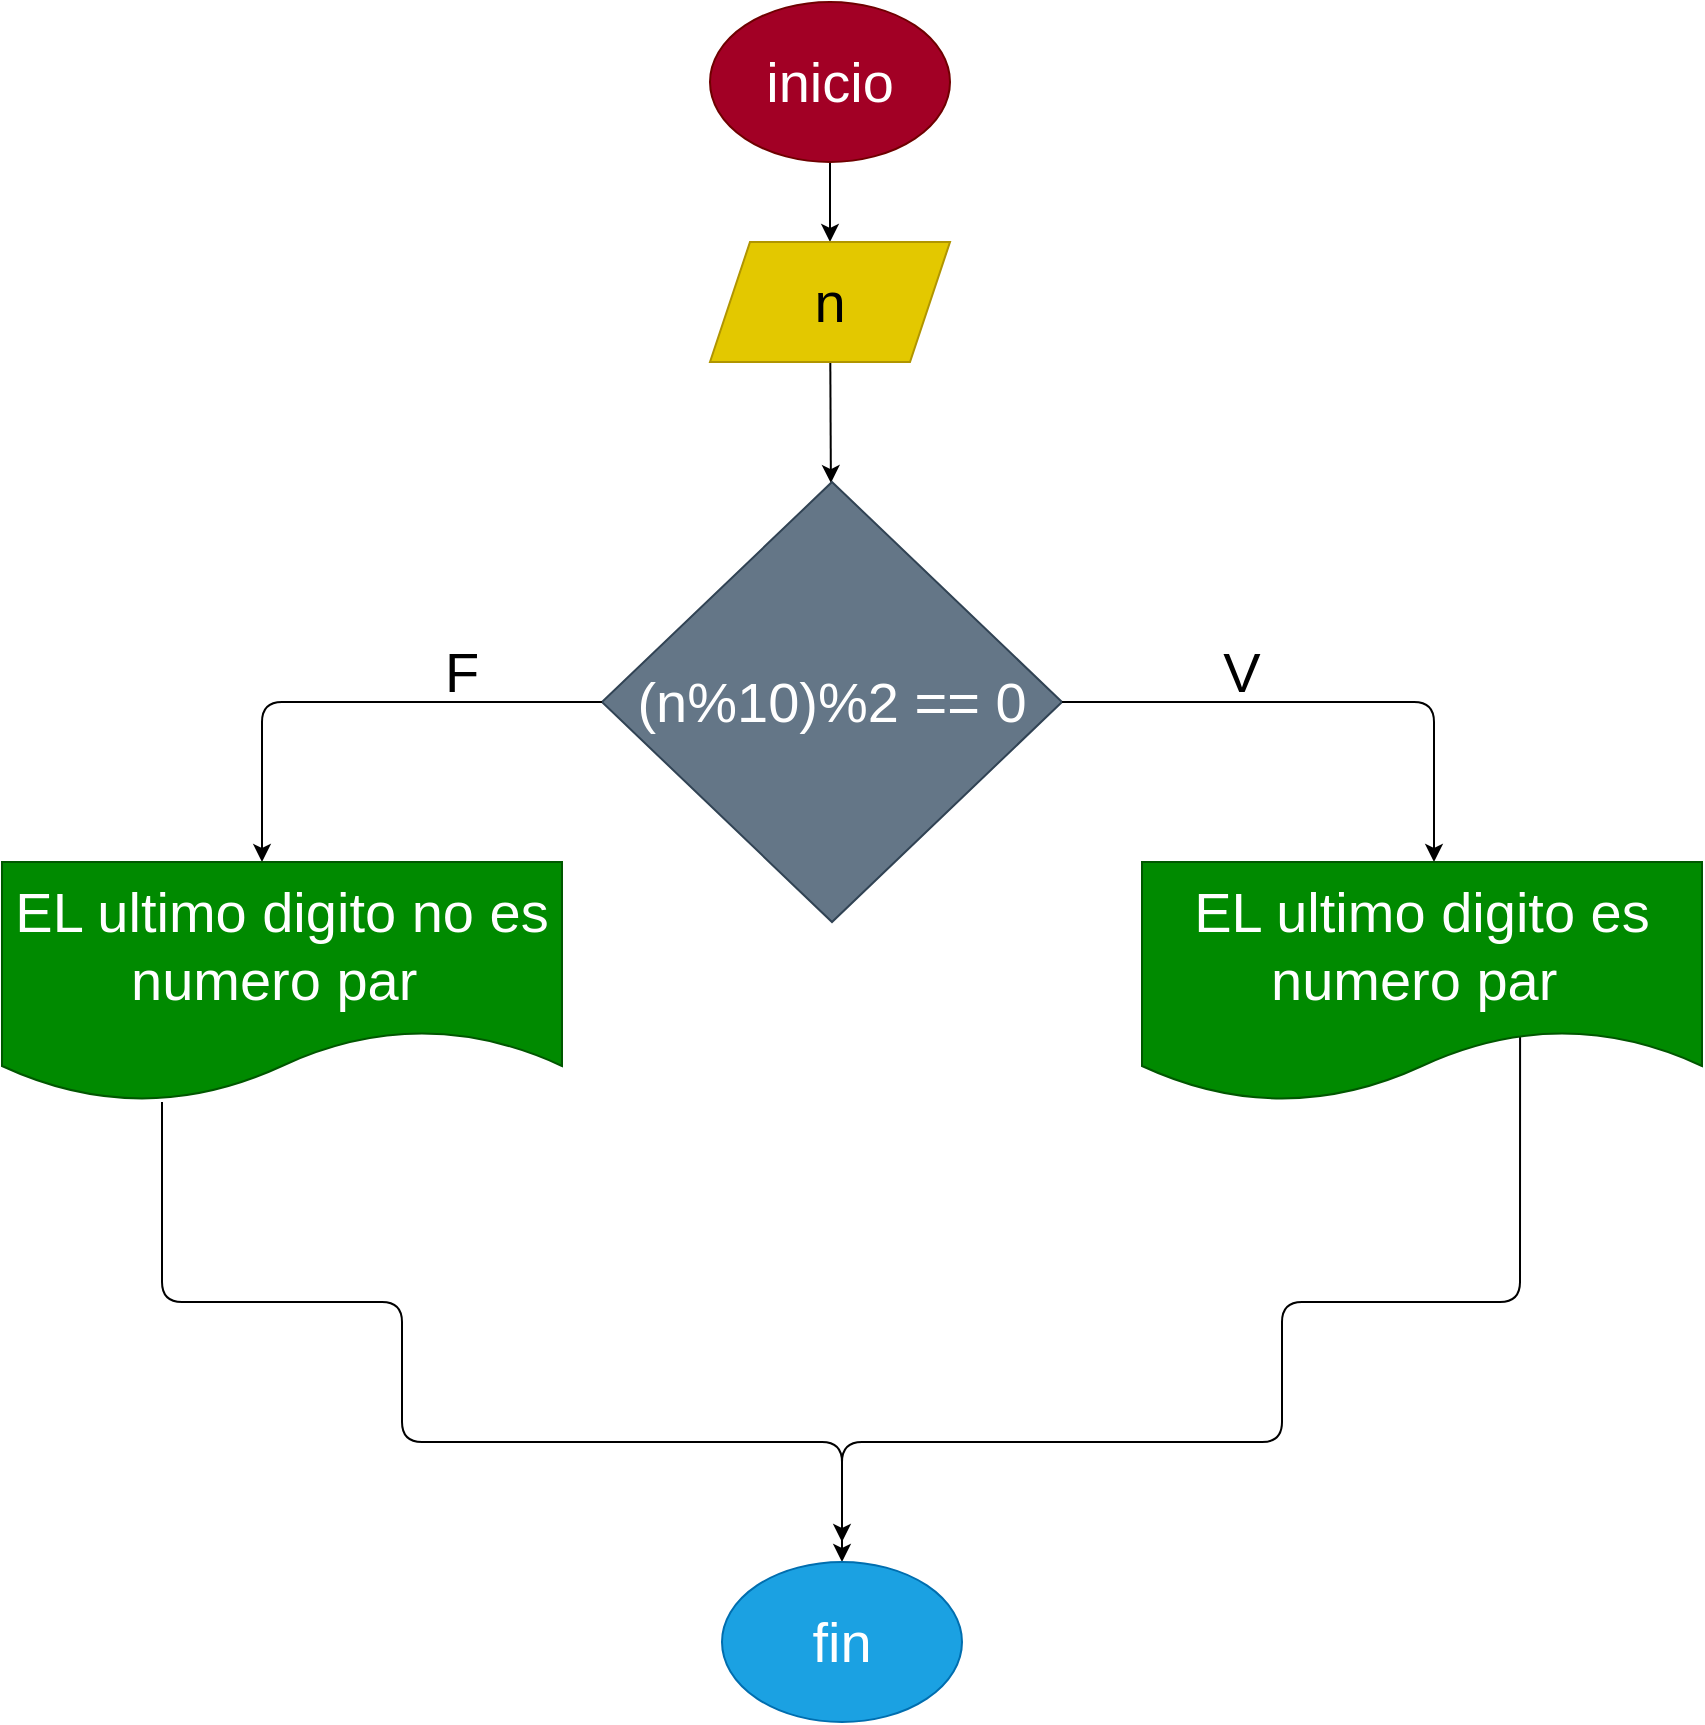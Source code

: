 <mxfile>
    <diagram id="rL8KfXYMjkAo95G9GXUX" name="Page-1">
        <mxGraphModel dx="1152" dy="534" grid="1" gridSize="10" guides="1" tooltips="1" connect="1" arrows="1" fold="1" page="1" pageScale="1" pageWidth="827" pageHeight="1169" math="0" shadow="0">
            <root>
                <mxCell id="0"/>
                <mxCell id="1" parent="0"/>
                <mxCell id="2" value="" style="edgeStyle=none;html=1;fontSize=28;" edge="1" parent="1" target="4">
                    <mxGeometry relative="1" as="geometry">
                        <mxPoint x="414" y="100" as="sourcePoint"/>
                    </mxGeometry>
                </mxCell>
                <mxCell id="3" value="" style="edgeStyle=none;html=1;fontSize=28;" edge="1" parent="1" source="4" target="5">
                    <mxGeometry relative="1" as="geometry"/>
                </mxCell>
                <mxCell id="4" value="n" style="shape=parallelogram;perimeter=parallelogramPerimeter;whiteSpace=wrap;html=1;fixedSize=1;fontSize=28;fillColor=#e3c800;fontColor=#000000;strokeColor=#B09500;" vertex="1" parent="1">
                    <mxGeometry x="354" y="140" width="120" height="60" as="geometry"/>
                </mxCell>
                <mxCell id="5" value="(n%10)%2 == 0" style="rhombus;whiteSpace=wrap;html=1;fontSize=28;fillColor=#647687;fontColor=#ffffff;strokeColor=#314354;" vertex="1" parent="1">
                    <mxGeometry x="300" y="260" width="230" height="220" as="geometry"/>
                </mxCell>
                <mxCell id="6" value="" style="edgeStyle=segmentEdgeStyle;endArrow=classic;html=1;fontSize=28;" edge="1" parent="1">
                    <mxGeometry width="50" height="50" relative="1" as="geometry">
                        <mxPoint x="530" y="370" as="sourcePoint"/>
                        <mxPoint x="716" y="450" as="targetPoint"/>
                    </mxGeometry>
                </mxCell>
                <mxCell id="7" value="" style="edgeStyle=segmentEdgeStyle;endArrow=classic;html=1;fontSize=28;" edge="1" parent="1">
                    <mxGeometry width="50" height="50" relative="1" as="geometry">
                        <mxPoint x="300" y="370" as="sourcePoint"/>
                        <mxPoint x="130" y="450" as="targetPoint"/>
                    </mxGeometry>
                </mxCell>
                <mxCell id="8" value="EL ultimo digito no es numero par&amp;nbsp;" style="shape=document;whiteSpace=wrap;html=1;boundedLbl=1;fontSize=28;fillColor=#008a00;fontColor=#ffffff;strokeColor=#005700;" vertex="1" parent="1">
                    <mxGeometry y="450" width="280" height="120" as="geometry"/>
                </mxCell>
                <mxCell id="9" value="" style="edgeStyle=segmentEdgeStyle;endArrow=classic;html=1;fontSize=28;entryX=0.5;entryY=0;entryDx=0;entryDy=0;" edge="1" parent="1" target="11">
                    <mxGeometry width="50" height="50" relative="1" as="geometry">
                        <mxPoint x="80" y="570" as="sourcePoint"/>
                        <mxPoint x="420" y="740" as="targetPoint"/>
                        <Array as="points">
                            <mxPoint x="80" y="670"/>
                            <mxPoint x="200" y="670"/>
                            <mxPoint x="200" y="740"/>
                            <mxPoint x="420" y="740"/>
                        </Array>
                    </mxGeometry>
                </mxCell>
                <mxCell id="10" value="" style="edgeStyle=segmentEdgeStyle;endArrow=classic;html=1;fontSize=28;exitX=0.818;exitY=0.725;exitDx=0;exitDy=0;exitPerimeter=0;" edge="1" parent="1">
                    <mxGeometry width="50" height="50" relative="1" as="geometry">
                        <mxPoint x="759.04" y="537" as="sourcePoint"/>
                        <mxPoint x="420" y="790" as="targetPoint"/>
                        <Array as="points">
                            <mxPoint x="759" y="670"/>
                            <mxPoint x="640" y="670"/>
                            <mxPoint x="640" y="740"/>
                            <mxPoint x="420" y="740"/>
                        </Array>
                    </mxGeometry>
                </mxCell>
                <mxCell id="11" value="fin" style="ellipse;whiteSpace=wrap;html=1;fontSize=28;fillColor=#1ba1e2;fontColor=#ffffff;strokeColor=#006EAF;" vertex="1" parent="1">
                    <mxGeometry x="360" y="800" width="120" height="80" as="geometry"/>
                </mxCell>
                <mxCell id="12" value="F" style="text;html=1;strokeColor=none;fillColor=none;align=center;verticalAlign=middle;whiteSpace=wrap;rounded=0;fontSize=28;" vertex="1" parent="1">
                    <mxGeometry x="200" y="340" width="60" height="30" as="geometry"/>
                </mxCell>
                <mxCell id="13" value="V" style="text;html=1;strokeColor=none;fillColor=none;align=center;verticalAlign=middle;whiteSpace=wrap;rounded=0;fontSize=28;" vertex="1" parent="1">
                    <mxGeometry x="590" y="340" width="60" height="30" as="geometry"/>
                </mxCell>
                <mxCell id="14" value="inicio" style="ellipse;whiteSpace=wrap;html=1;fontSize=28;fillColor=#a20025;fontColor=#ffffff;strokeColor=#6F0000;" vertex="1" parent="1">
                    <mxGeometry x="354" y="20" width="120" height="80" as="geometry"/>
                </mxCell>
                <mxCell id="15" value="EL ultimo digito es numero par&amp;nbsp;" style="shape=document;whiteSpace=wrap;html=1;boundedLbl=1;fontSize=28;fillColor=#008a00;fontColor=#ffffff;strokeColor=#005700;" vertex="1" parent="1">
                    <mxGeometry x="570" y="450" width="280" height="120" as="geometry"/>
                </mxCell>
            </root>
        </mxGraphModel>
    </diagram>
</mxfile>